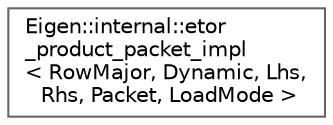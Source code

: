 digraph "类继承关系图"
{
 // LATEX_PDF_SIZE
  bgcolor="transparent";
  edge [fontname=Helvetica,fontsize=10,labelfontname=Helvetica,labelfontsize=10];
  node [fontname=Helvetica,fontsize=10,shape=box,height=0.2,width=0.4];
  rankdir="LR";
  Node0 [id="Node000000",label="Eigen::internal::etor\l_product_packet_impl\l\< RowMajor, Dynamic, Lhs,\l Rhs, Packet, LoadMode \>",height=0.2,width=0.4,color="grey40", fillcolor="white", style="filled",URL="$struct_eigen_1_1internal_1_1etor__product__packet__impl_3_01_row_major_00_01_dynamic_00_01_lhs_0c65718b6a3655f284deba0aadf4c1914.html",tooltip=" "];
}
